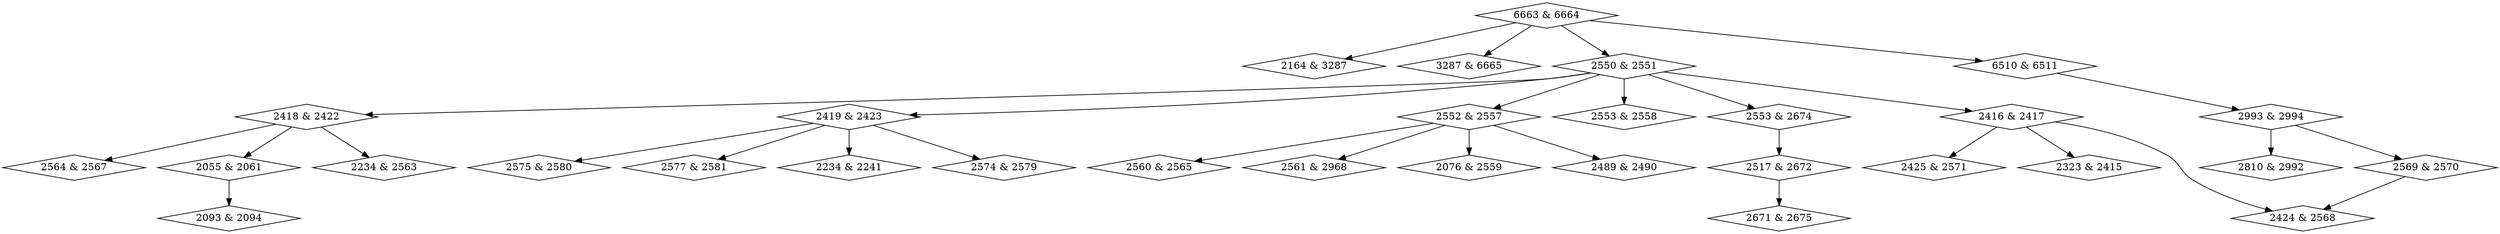 digraph {
0 [label = "2055 & 2061", shape = diamond];
1 [label = "2076 & 2559", shape = diamond];
2 [label = "2093 & 2094", shape = diamond];
3 [label = "2164 & 3287", shape = diamond];
4 [label = "3287 & 6665", shape = diamond];
5 [label = "2234 & 2241", shape = diamond];
6 [label = "2234 & 2563", shape = diamond];
7 [label = "2323 & 2415", shape = diamond];
8 [label = "2416 & 2417", shape = diamond];
9 [label = "2418 & 2422", shape = diamond];
10 [label = "2419 & 2423", shape = diamond];
11 [label = "2424 & 2568", shape = diamond];
12 [label = "2425 & 2571", shape = diamond];
13 [label = "2489 & 2490", shape = diamond];
14 [label = "2517 & 2672", shape = diamond];
15 [label = "2550 & 2551", shape = diamond];
16 [label = "2552 & 2557", shape = diamond];
17 [label = "2553 & 2558", shape = diamond];
18 [label = "2553 & 2674", shape = diamond];
19 [label = "2560 & 2565", shape = diamond];
20 [label = "2561 & 2968", shape = diamond];
21 [label = "2564 & 2567", shape = diamond];
22 [label = "2569 & 2570", shape = diamond];
23 [label = "2574 & 2579", shape = diamond];
24 [label = "2575 & 2580", shape = diamond];
25 [label = "2577 & 2581", shape = diamond];
26 [label = "2671 & 2675", shape = diamond];
27 [label = "2810 & 2992", shape = diamond];
28 [label = "2993 & 2994", shape = diamond];
29 [label = "6510 & 6511", shape = diamond];
30 [label = "6663 & 6664", shape = diamond];
0->2;
8->7;
8->11;
8->12;
9->0;
9->6;
9->21;
10->5;
10->23;
10->24;
10->25;
14->26;
15->8;
15->9;
15->10;
15->16;
15->17;
15->18;
16->1;
16->13;
16->19;
16->20;
18->14;
22->11;
28->22;
28->27;
29->28;
30->3;
30->4;
30->15;
30->29;
}
